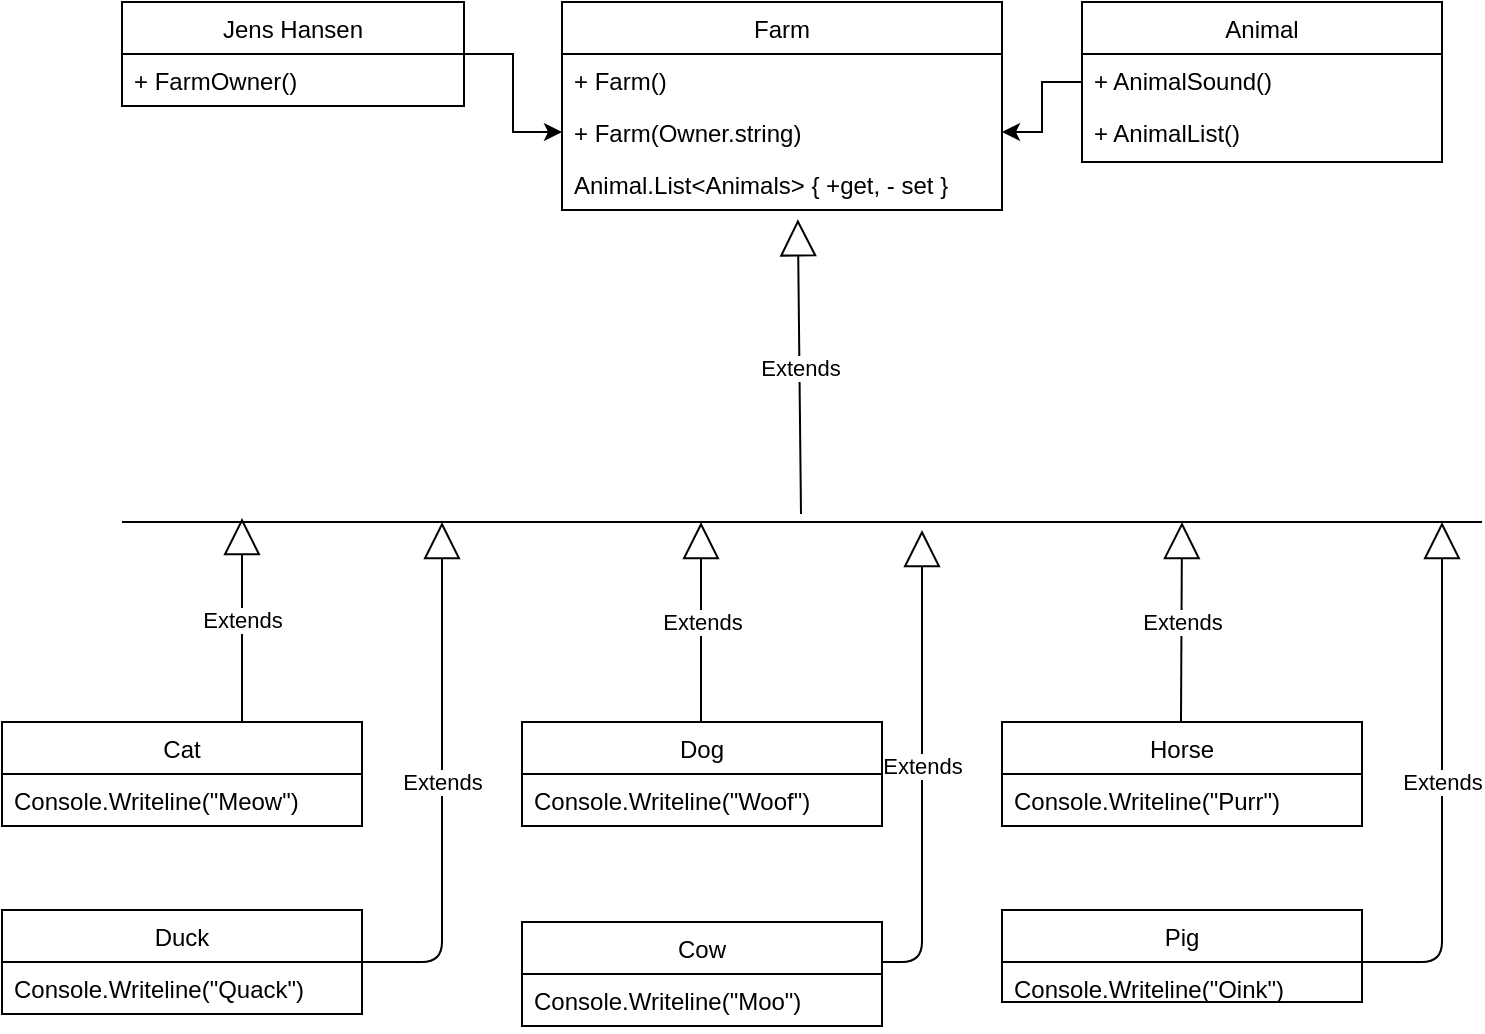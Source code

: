 <mxfile version="15.2.1" type="device"><diagram id="C5RBs43oDa-KdzZeNtuy" name="Page-1"><mxGraphModel dx="1038" dy="547" grid="1" gridSize="20" guides="1" tooltips="1" connect="1" arrows="1" fold="1" page="1" pageScale="1" pageWidth="827" pageHeight="1169" math="0" shadow="0"><root><mxCell id="WIyWlLk6GJQsqaUBKTNV-0"/><mxCell id="WIyWlLk6GJQsqaUBKTNV-1" parent="WIyWlLk6GJQsqaUBKTNV-0"/><mxCell id="H7hfvDyVrv6Nq2CzJu0k-52" style="edgeStyle=orthogonalEdgeStyle;rounded=0;orthogonalLoop=1;jettySize=auto;html=1;entryX=0;entryY=0.5;entryDx=0;entryDy=0;" edge="1" parent="WIyWlLk6GJQsqaUBKTNV-1" source="buiDuzcKyMp8O958FAWi-0" target="H7hfvDyVrv6Nq2CzJu0k-2"><mxGeometry relative="1" as="geometry"/></mxCell><mxCell id="buiDuzcKyMp8O958FAWi-0" value="Jens Hansen" style="swimlane;fontStyle=0;childLayout=stackLayout;horizontal=1;startSize=26;fillColor=none;horizontalStack=0;resizeParent=1;resizeParentMax=0;resizeLast=0;collapsible=1;marginBottom=0;strokeWidth=1;fontSize=12;" parent="WIyWlLk6GJQsqaUBKTNV-1" vertex="1"><mxGeometry x="80" y="20" width="171" height="52" as="geometry"/></mxCell><mxCell id="buiDuzcKyMp8O958FAWi-1" value="+ FarmOwner()" style="text;strokeColor=none;fillColor=none;align=left;verticalAlign=top;spacingLeft=4;spacingRight=4;overflow=hidden;rotatable=0;points=[[0,0.5],[1,0.5]];portConstraint=eastwest;" parent="buiDuzcKyMp8O958FAWi-0" vertex="1"><mxGeometry y="26" width="171" height="26" as="geometry"/></mxCell><mxCell id="H7hfvDyVrv6Nq2CzJu0k-0" value="Farm" style="swimlane;fontStyle=0;childLayout=stackLayout;horizontal=1;startSize=26;fillColor=none;horizontalStack=0;resizeParent=1;resizeParentMax=0;resizeLast=0;collapsible=1;marginBottom=0;" vertex="1" parent="WIyWlLk6GJQsqaUBKTNV-1"><mxGeometry x="300" y="20" width="220" height="104" as="geometry"/></mxCell><mxCell id="H7hfvDyVrv6Nq2CzJu0k-1" value="+ Farm()" style="text;strokeColor=none;fillColor=none;align=left;verticalAlign=top;spacingLeft=4;spacingRight=4;overflow=hidden;rotatable=0;points=[[0,0.5],[1,0.5]];portConstraint=eastwest;" vertex="1" parent="H7hfvDyVrv6Nq2CzJu0k-0"><mxGeometry y="26" width="220" height="26" as="geometry"/></mxCell><mxCell id="H7hfvDyVrv6Nq2CzJu0k-2" value="+ Farm(Owner.string)" style="text;strokeColor=none;fillColor=none;align=left;verticalAlign=top;spacingLeft=4;spacingRight=4;overflow=hidden;rotatable=0;points=[[0,0.5],[1,0.5]];portConstraint=eastwest;" vertex="1" parent="H7hfvDyVrv6Nq2CzJu0k-0"><mxGeometry y="52" width="220" height="26" as="geometry"/></mxCell><mxCell id="H7hfvDyVrv6Nq2CzJu0k-3" value="Animal.List&lt;Animals&gt; { +get, - set }" style="text;strokeColor=none;fillColor=none;align=left;verticalAlign=top;spacingLeft=4;spacingRight=4;overflow=hidden;rotatable=0;points=[[0,0.5],[1,0.5]];portConstraint=eastwest;" vertex="1" parent="H7hfvDyVrv6Nq2CzJu0k-0"><mxGeometry y="78" width="220" height="26" as="geometry"/></mxCell><mxCell id="H7hfvDyVrv6Nq2CzJu0k-51" style="edgeStyle=orthogonalEdgeStyle;rounded=0;orthogonalLoop=1;jettySize=auto;html=1;entryX=1;entryY=0.5;entryDx=0;entryDy=0;" edge="1" parent="WIyWlLk6GJQsqaUBKTNV-1" source="H7hfvDyVrv6Nq2CzJu0k-4" target="H7hfvDyVrv6Nq2CzJu0k-2"><mxGeometry relative="1" as="geometry"/></mxCell><mxCell id="H7hfvDyVrv6Nq2CzJu0k-4" value="Animal" style="swimlane;fontStyle=0;childLayout=stackLayout;horizontal=1;startSize=26;fillColor=none;horizontalStack=0;resizeParent=1;resizeParentMax=0;resizeLast=0;collapsible=1;marginBottom=0;" vertex="1" parent="WIyWlLk6GJQsqaUBKTNV-1"><mxGeometry x="560" y="20" width="180" height="80" as="geometry"/></mxCell><mxCell id="H7hfvDyVrv6Nq2CzJu0k-5" value="+ AnimalSound()" style="text;strokeColor=none;fillColor=none;align=left;verticalAlign=top;spacingLeft=4;spacingRight=4;overflow=hidden;rotatable=0;points=[[0,0.5],[1,0.5]];portConstraint=eastwest;" vertex="1" parent="H7hfvDyVrv6Nq2CzJu0k-4"><mxGeometry y="26" width="180" height="26" as="geometry"/></mxCell><mxCell id="H7hfvDyVrv6Nq2CzJu0k-6" value="+ AnimalList()" style="text;strokeColor=none;fillColor=none;align=left;verticalAlign=top;spacingLeft=4;spacingRight=4;overflow=hidden;rotatable=0;points=[[0,0.5],[1,0.5]];portConstraint=eastwest;" vertex="1" parent="H7hfvDyVrv6Nq2CzJu0k-4"><mxGeometry y="52" width="180" height="28" as="geometry"/></mxCell><mxCell id="H7hfvDyVrv6Nq2CzJu0k-8" value="Cow" style="swimlane;fontStyle=0;childLayout=stackLayout;horizontal=1;startSize=26;fillColor=none;horizontalStack=0;resizeParent=1;resizeParentMax=0;resizeLast=0;collapsible=1;marginBottom=0;" vertex="1" parent="WIyWlLk6GJQsqaUBKTNV-1"><mxGeometry x="280" y="480" width="180" height="52" as="geometry"/></mxCell><mxCell id="H7hfvDyVrv6Nq2CzJu0k-9" value="Console.Writeline(&quot;Moo&quot;)" style="text;strokeColor=none;fillColor=none;align=left;verticalAlign=top;spacingLeft=4;spacingRight=4;overflow=hidden;rotatable=0;points=[[0,0.5],[1,0.5]];portConstraint=eastwest;" vertex="1" parent="H7hfvDyVrv6Nq2CzJu0k-8"><mxGeometry y="26" width="180" height="26" as="geometry"/></mxCell><mxCell id="H7hfvDyVrv6Nq2CzJu0k-12" value="Pig" style="swimlane;fontStyle=0;childLayout=stackLayout;horizontal=1;startSize=26;fillColor=none;horizontalStack=0;resizeParent=1;resizeParentMax=0;resizeLast=0;collapsible=1;marginBottom=0;" vertex="1" parent="WIyWlLk6GJQsqaUBKTNV-1"><mxGeometry x="520" y="474" width="180" height="46" as="geometry"/></mxCell><mxCell id="H7hfvDyVrv6Nq2CzJu0k-13" value="Console.Writeline(&quot;Oink&quot;)" style="text;strokeColor=none;fillColor=none;align=left;verticalAlign=top;spacingLeft=4;spacingRight=4;overflow=hidden;rotatable=0;points=[[0,0.5],[1,0.5]];portConstraint=eastwest;" vertex="1" parent="H7hfvDyVrv6Nq2CzJu0k-12"><mxGeometry y="26" width="180" height="20" as="geometry"/></mxCell><mxCell id="H7hfvDyVrv6Nq2CzJu0k-16" value="Dog" style="swimlane;fontStyle=0;childLayout=stackLayout;horizontal=1;startSize=26;fillColor=none;horizontalStack=0;resizeParent=1;resizeParentMax=0;resizeLast=0;collapsible=1;marginBottom=0;" vertex="1" parent="WIyWlLk6GJQsqaUBKTNV-1"><mxGeometry x="280" y="380" width="180" height="52" as="geometry"/></mxCell><mxCell id="H7hfvDyVrv6Nq2CzJu0k-17" value="Console.Writeline(&quot;Woof&quot;)" style="text;strokeColor=none;fillColor=none;align=left;verticalAlign=top;spacingLeft=4;spacingRight=4;overflow=hidden;rotatable=0;points=[[0,0.5],[1,0.5]];portConstraint=eastwest;" vertex="1" parent="H7hfvDyVrv6Nq2CzJu0k-16"><mxGeometry y="26" width="180" height="26" as="geometry"/></mxCell><mxCell id="H7hfvDyVrv6Nq2CzJu0k-20" value="Cat" style="swimlane;fontStyle=0;childLayout=stackLayout;horizontal=1;startSize=26;fillColor=none;horizontalStack=0;resizeParent=1;resizeParentMax=0;resizeLast=0;collapsible=1;marginBottom=0;" vertex="1" parent="WIyWlLk6GJQsqaUBKTNV-1"><mxGeometry x="20" y="380" width="180" height="52" as="geometry"/></mxCell><mxCell id="H7hfvDyVrv6Nq2CzJu0k-21" value="Console.Writeline(&quot;Meow&quot;)" style="text;strokeColor=none;fillColor=none;align=left;verticalAlign=top;spacingLeft=4;spacingRight=4;overflow=hidden;rotatable=0;points=[[0,0.5],[1,0.5]];portConstraint=eastwest;" vertex="1" parent="H7hfvDyVrv6Nq2CzJu0k-20"><mxGeometry y="26" width="180" height="26" as="geometry"/></mxCell><mxCell id="H7hfvDyVrv6Nq2CzJu0k-24" value="Duck" style="swimlane;fontStyle=0;childLayout=stackLayout;horizontal=1;startSize=26;fillColor=none;horizontalStack=0;resizeParent=1;resizeParentMax=0;resizeLast=0;collapsible=1;marginBottom=0;" vertex="1" parent="WIyWlLk6GJQsqaUBKTNV-1"><mxGeometry x="20" y="474" width="180" height="52" as="geometry"/></mxCell><mxCell id="H7hfvDyVrv6Nq2CzJu0k-26" value="Console.Writeline(&quot;Quack&quot;)" style="text;strokeColor=none;fillColor=none;align=left;verticalAlign=top;spacingLeft=4;spacingRight=4;overflow=hidden;rotatable=0;points=[[0,0.5],[1,0.5]];portConstraint=eastwest;" vertex="1" parent="H7hfvDyVrv6Nq2CzJu0k-24"><mxGeometry y="26" width="180" height="26" as="geometry"/></mxCell><mxCell id="H7hfvDyVrv6Nq2CzJu0k-28" value="Horse" style="swimlane;fontStyle=0;childLayout=stackLayout;horizontal=1;startSize=26;fillColor=none;horizontalStack=0;resizeParent=1;resizeParentMax=0;resizeLast=0;collapsible=1;marginBottom=0;" vertex="1" parent="WIyWlLk6GJQsqaUBKTNV-1"><mxGeometry x="520" y="380" width="180" height="52" as="geometry"/></mxCell><mxCell id="H7hfvDyVrv6Nq2CzJu0k-29" value="Console.Writeline(&quot;Purr&quot;)" style="text;strokeColor=none;fillColor=none;align=left;verticalAlign=top;spacingLeft=4;spacingRight=4;overflow=hidden;rotatable=0;points=[[0,0.5],[1,0.5]];portConstraint=eastwest;" vertex="1" parent="H7hfvDyVrv6Nq2CzJu0k-28"><mxGeometry y="26" width="180" height="26" as="geometry"/></mxCell><mxCell id="H7hfvDyVrv6Nq2CzJu0k-32" value="Extends" style="endArrow=block;endSize=16;endFill=0;html=1;" edge="1" parent="WIyWlLk6GJQsqaUBKTNV-1"><mxGeometry width="160" relative="1" as="geometry"><mxPoint x="140" y="380" as="sourcePoint"/><mxPoint x="140" y="278" as="targetPoint"/></mxGeometry></mxCell><mxCell id="H7hfvDyVrv6Nq2CzJu0k-33" value="Extends" style="endArrow=block;endSize=16;endFill=0;html=1;" edge="1" parent="WIyWlLk6GJQsqaUBKTNV-1"><mxGeometry width="160" relative="1" as="geometry"><mxPoint x="369.5" y="380" as="sourcePoint"/><mxPoint x="369.5" y="280" as="targetPoint"/></mxGeometry></mxCell><mxCell id="H7hfvDyVrv6Nq2CzJu0k-34" value="Extends" style="endArrow=block;endSize=16;endFill=0;html=1;" edge="1" parent="WIyWlLk6GJQsqaUBKTNV-1"><mxGeometry width="160" relative="1" as="geometry"><mxPoint x="609.5" y="380" as="sourcePoint"/><mxPoint x="610" y="280" as="targetPoint"/></mxGeometry></mxCell><mxCell id="H7hfvDyVrv6Nq2CzJu0k-35" value="Extends" style="endArrow=block;endSize=16;endFill=0;html=1;" edge="1" parent="WIyWlLk6GJQsqaUBKTNV-1"><mxGeometry width="160" relative="1" as="geometry"><mxPoint x="200" y="500" as="sourcePoint"/><mxPoint x="240" y="280" as="targetPoint"/><Array as="points"><mxPoint x="240" y="500"/></Array><mxPoint as="offset"/></mxGeometry></mxCell><mxCell id="H7hfvDyVrv6Nq2CzJu0k-38" value="Extends" style="endArrow=block;endSize=16;endFill=0;html=1;" edge="1" parent="WIyWlLk6GJQsqaUBKTNV-1"><mxGeometry width="160" relative="1" as="geometry"><mxPoint x="460" y="500" as="sourcePoint"/><mxPoint x="480" y="284" as="targetPoint"/><Array as="points"><mxPoint x="480" y="500"/></Array></mxGeometry></mxCell><mxCell id="H7hfvDyVrv6Nq2CzJu0k-39" value="Extends" style="endArrow=block;endSize=16;endFill=0;html=1;" edge="1" parent="WIyWlLk6GJQsqaUBKTNV-1"><mxGeometry width="160" relative="1" as="geometry"><mxPoint x="700" y="500" as="sourcePoint"/><mxPoint x="740" y="280" as="targetPoint"/><Array as="points"><mxPoint x="740" y="500"/></Array></mxGeometry></mxCell><mxCell id="H7hfvDyVrv6Nq2CzJu0k-41" value="" style="line;strokeWidth=1;fillColor=none;align=left;verticalAlign=middle;spacingTop=-1;spacingLeft=3;spacingRight=3;rotatable=0;labelPosition=right;points=[];portConstraint=eastwest;" vertex="1" parent="WIyWlLk6GJQsqaUBKTNV-1"><mxGeometry x="80" y="276" width="680" height="8" as="geometry"/></mxCell><mxCell id="H7hfvDyVrv6Nq2CzJu0k-50" value="Extends" style="endArrow=block;endSize=16;endFill=0;html=1;entryX=0.536;entryY=1.177;entryDx=0;entryDy=0;entryPerimeter=0;" edge="1" parent="WIyWlLk6GJQsqaUBKTNV-1" target="H7hfvDyVrv6Nq2CzJu0k-3"><mxGeometry width="160" relative="1" as="geometry"><mxPoint x="419.5" y="276" as="sourcePoint"/><mxPoint x="419.5" y="196" as="targetPoint"/></mxGeometry></mxCell></root></mxGraphModel></diagram></mxfile>